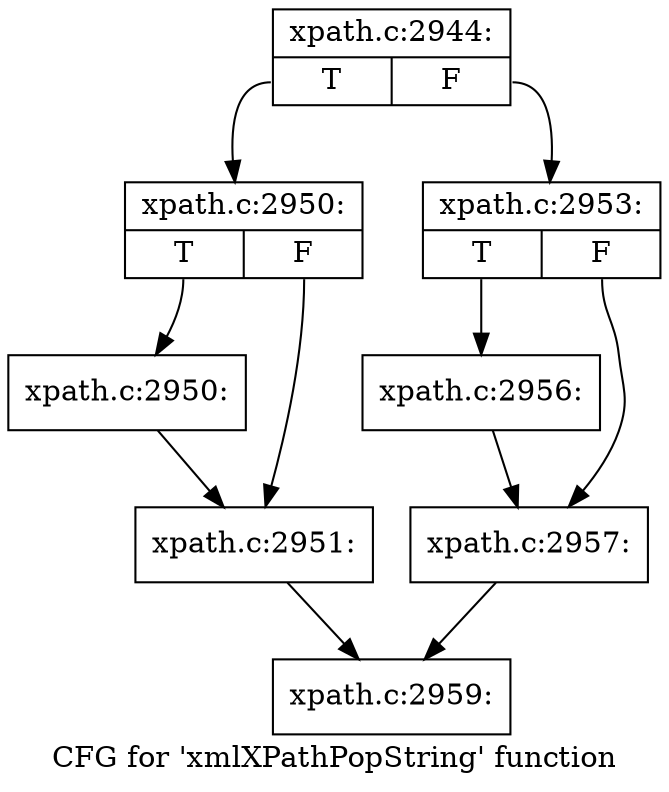 digraph "CFG for 'xmlXPathPopString' function" {
	label="CFG for 'xmlXPathPopString' function";

	Node0x46a93f0 [shape=record,label="{xpath.c:2944:|{<s0>T|<s1>F}}"];
	Node0x46a93f0:s0 -> Node0x4766630;
	Node0x46a93f0:s1 -> Node0x4766680;
	Node0x4766630 [shape=record,label="{xpath.c:2950:|{<s0>T|<s1>F}}"];
	Node0x4766630:s0 -> Node0x4766b60;
	Node0x4766630:s1 -> Node0x4766bb0;
	Node0x4766b60 [shape=record,label="{xpath.c:2950:}"];
	Node0x4766b60 -> Node0x4766bb0;
	Node0x4766bb0 [shape=record,label="{xpath.c:2951:}"];
	Node0x4766bb0 -> Node0x46209f0;
	Node0x4766680 [shape=record,label="{xpath.c:2953:|{<s0>T|<s1>F}}"];
	Node0x4766680:s0 -> Node0x4767a60;
	Node0x4766680:s1 -> Node0x4767d90;
	Node0x4767a60 [shape=record,label="{xpath.c:2956:}"];
	Node0x4767a60 -> Node0x4767d90;
	Node0x4767d90 [shape=record,label="{xpath.c:2957:}"];
	Node0x4767d90 -> Node0x46209f0;
	Node0x46209f0 [shape=record,label="{xpath.c:2959:}"];
}
